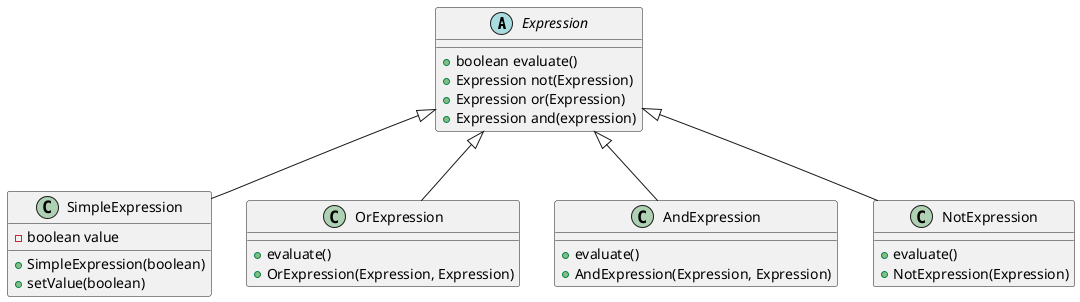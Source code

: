 @startuml
abstract class Expression {
    + boolean evaluate()
    + Expression not(Expression)
    + Expression or(Expression)
    + Expression and(expression)
}

class SimpleExpression extends Expression{
    - boolean value
    + SimpleExpression(boolean)
    + setValue(boolean)
}

class OrExpression extends Expression{
    + evaluate()
    + OrExpression(Expression, Expression)
}
class AndExpression extends Expression{
    + evaluate()
    + AndExpression(Expression, Expression)
}
class NotExpression extends Expression{
     + evaluate()
     + NotExpression(Expression)
 }
@enduml